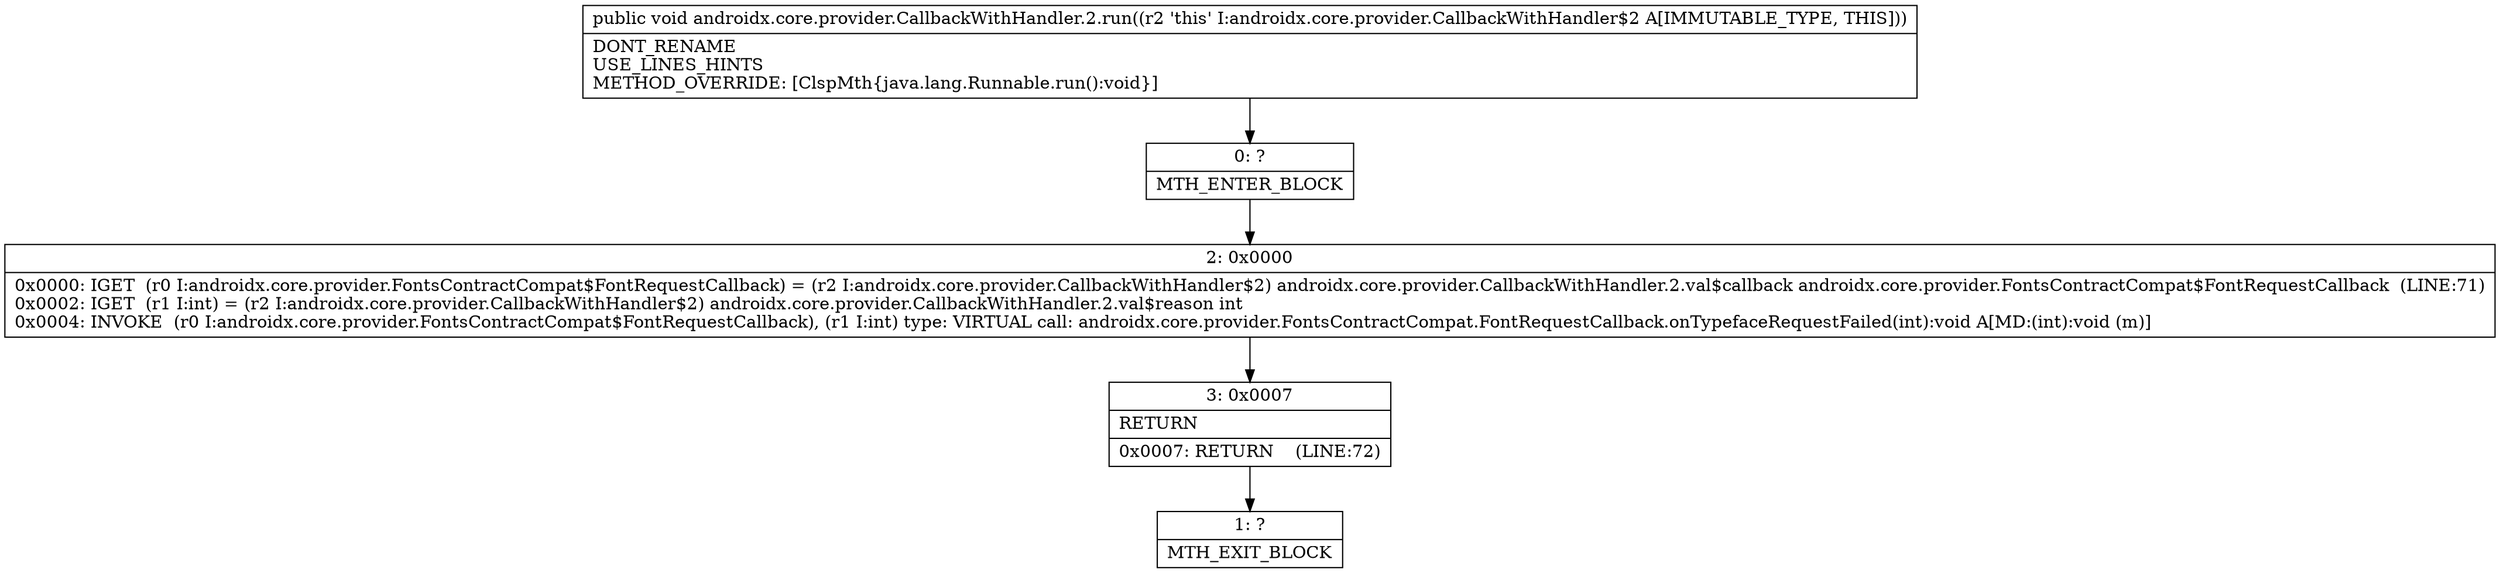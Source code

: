 digraph "CFG forandroidx.core.provider.CallbackWithHandler.2.run()V" {
Node_0 [shape=record,label="{0\:\ ?|MTH_ENTER_BLOCK\l}"];
Node_2 [shape=record,label="{2\:\ 0x0000|0x0000: IGET  (r0 I:androidx.core.provider.FontsContractCompat$FontRequestCallback) = (r2 I:androidx.core.provider.CallbackWithHandler$2) androidx.core.provider.CallbackWithHandler.2.val$callback androidx.core.provider.FontsContractCompat$FontRequestCallback  (LINE:71)\l0x0002: IGET  (r1 I:int) = (r2 I:androidx.core.provider.CallbackWithHandler$2) androidx.core.provider.CallbackWithHandler.2.val$reason int \l0x0004: INVOKE  (r0 I:androidx.core.provider.FontsContractCompat$FontRequestCallback), (r1 I:int) type: VIRTUAL call: androidx.core.provider.FontsContractCompat.FontRequestCallback.onTypefaceRequestFailed(int):void A[MD:(int):void (m)]\l}"];
Node_3 [shape=record,label="{3\:\ 0x0007|RETURN\l|0x0007: RETURN    (LINE:72)\l}"];
Node_1 [shape=record,label="{1\:\ ?|MTH_EXIT_BLOCK\l}"];
MethodNode[shape=record,label="{public void androidx.core.provider.CallbackWithHandler.2.run((r2 'this' I:androidx.core.provider.CallbackWithHandler$2 A[IMMUTABLE_TYPE, THIS]))  | DONT_RENAME\lUSE_LINES_HINTS\lMETHOD_OVERRIDE: [ClspMth\{java.lang.Runnable.run():void\}]\l}"];
MethodNode -> Node_0;Node_0 -> Node_2;
Node_2 -> Node_3;
Node_3 -> Node_1;
}

